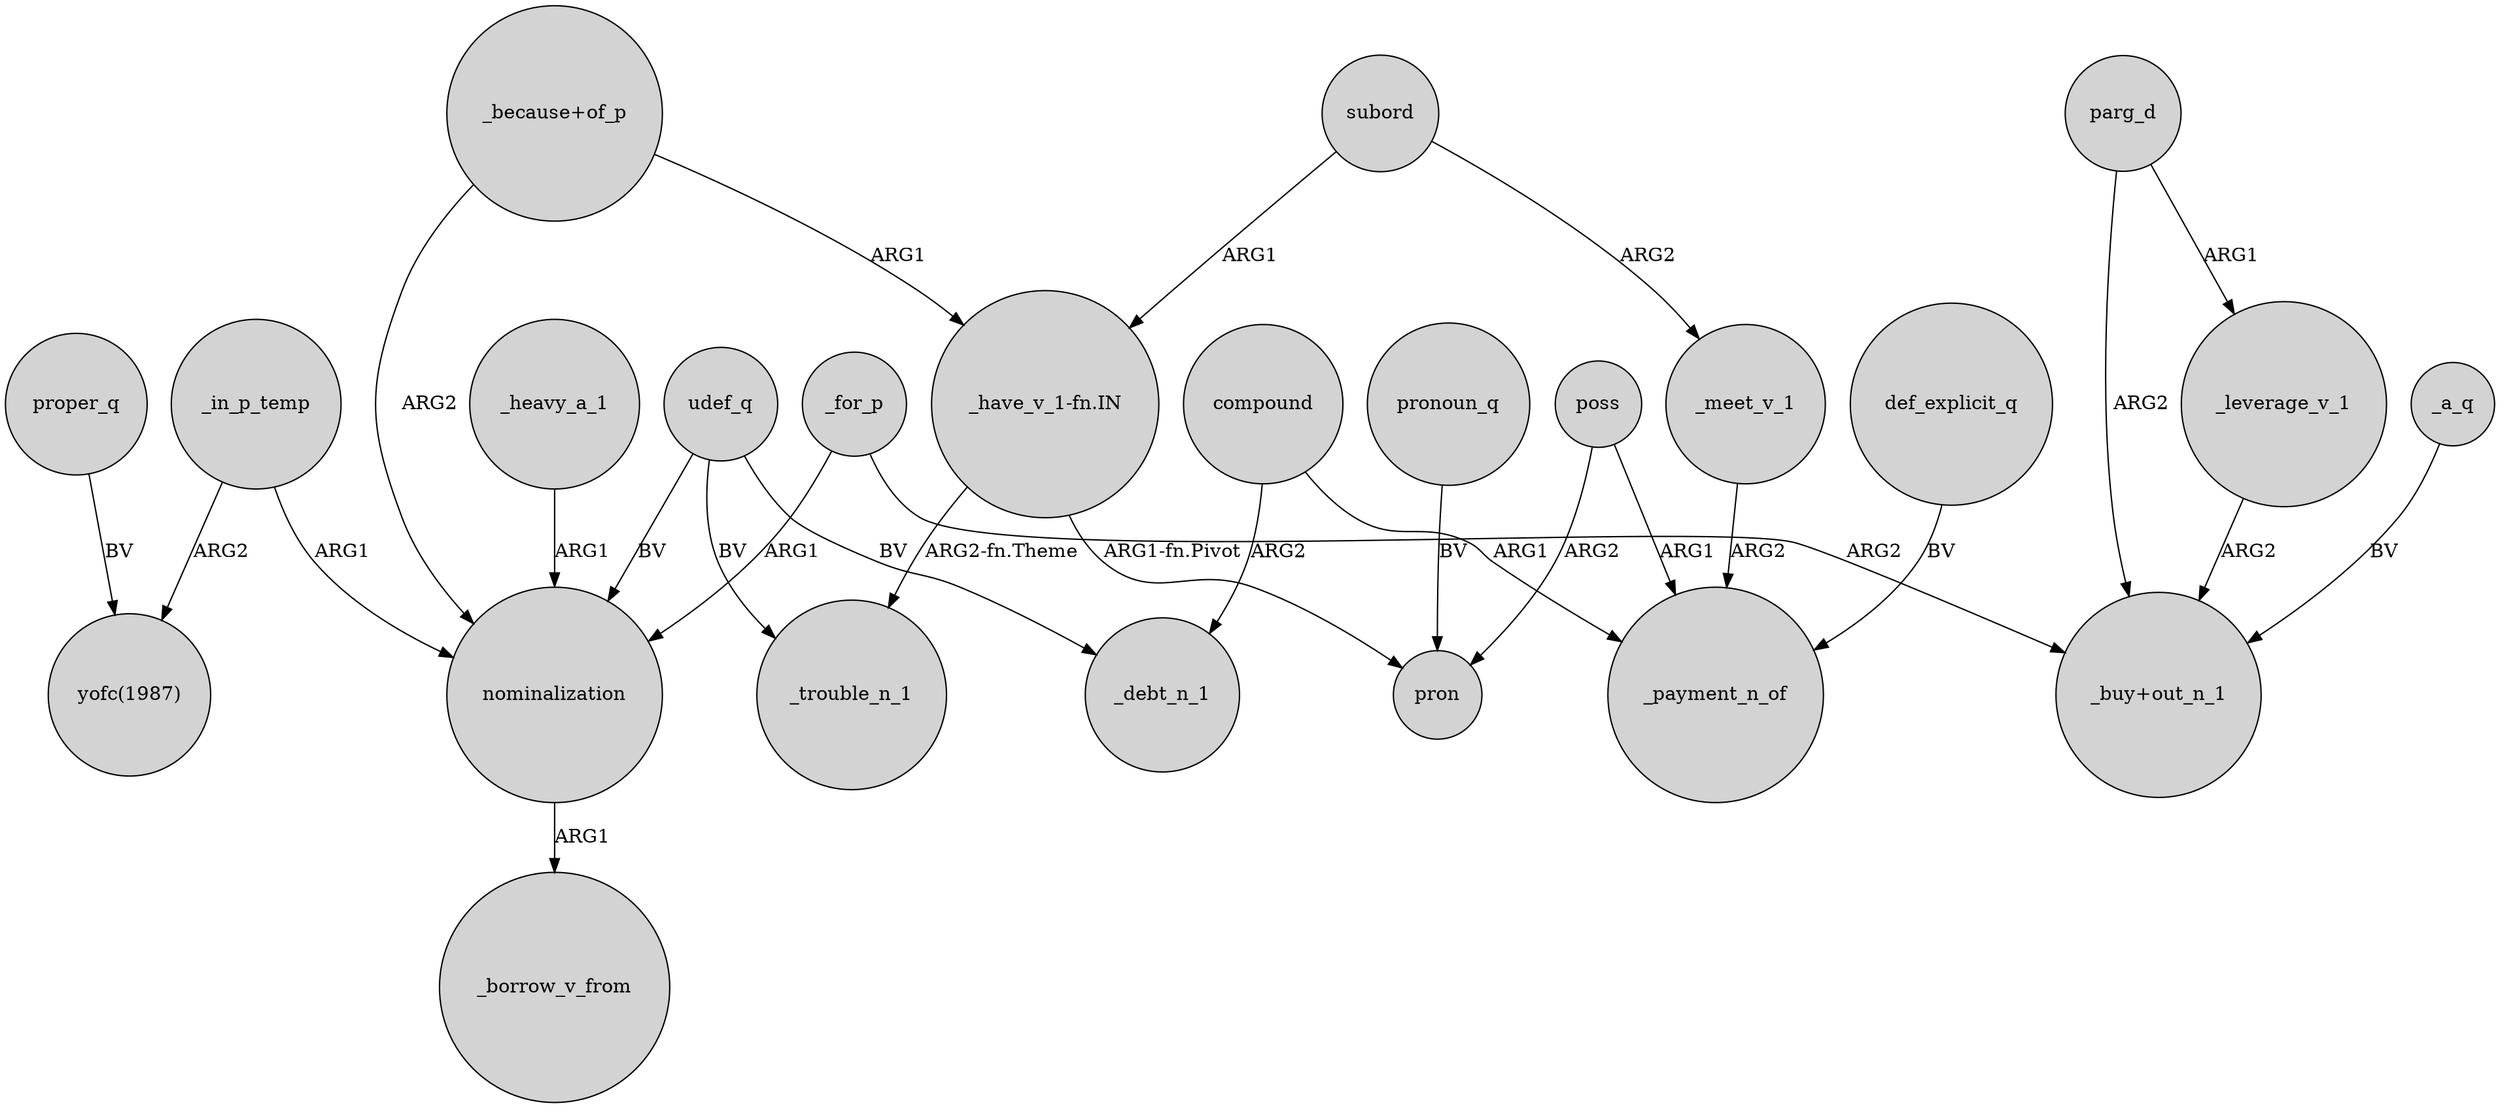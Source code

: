 digraph {
	node [shape=circle style=filled]
	_in_p_temp -> "yofc(1987)" [label=ARG2]
	poss -> pron [label=ARG2]
	"_have_v_1-fn.IN" -> _trouble_n_1 [label="ARG2-fn.Theme"]
	udef_q -> _debt_n_1 [label=BV]
	_for_p -> "_buy+out_n_1" [label=ARG2]
	compound -> _debt_n_1 [label=ARG2]
	nominalization -> _borrow_v_from [label=ARG1]
	_meet_v_1 -> _payment_n_of [label=ARG2]
	parg_d -> "_buy+out_n_1" [label=ARG2]
	"_have_v_1-fn.IN" -> pron [label="ARG1-fn.Pivot"]
	poss -> _payment_n_of [label=ARG1]
	udef_q -> _trouble_n_1 [label=BV]
	parg_d -> _leverage_v_1 [label=ARG1]
	_heavy_a_1 -> nominalization [label=ARG1]
	pronoun_q -> pron [label=BV]
	def_explicit_q -> _payment_n_of [label=BV]
	compound -> _payment_n_of [label=ARG1]
	_in_p_temp -> nominalization [label=ARG1]
	udef_q -> nominalization [label=BV]
	proper_q -> "yofc(1987)" [label=BV]
	_for_p -> nominalization [label=ARG1]
	_leverage_v_1 -> "_buy+out_n_1" [label=ARG2]
	subord -> "_have_v_1-fn.IN" [label=ARG1]
	subord -> _meet_v_1 [label=ARG2]
	"_because+of_p" -> "_have_v_1-fn.IN" [label=ARG1]
	"_because+of_p" -> nominalization [label=ARG2]
	_a_q -> "_buy+out_n_1" [label=BV]
}
